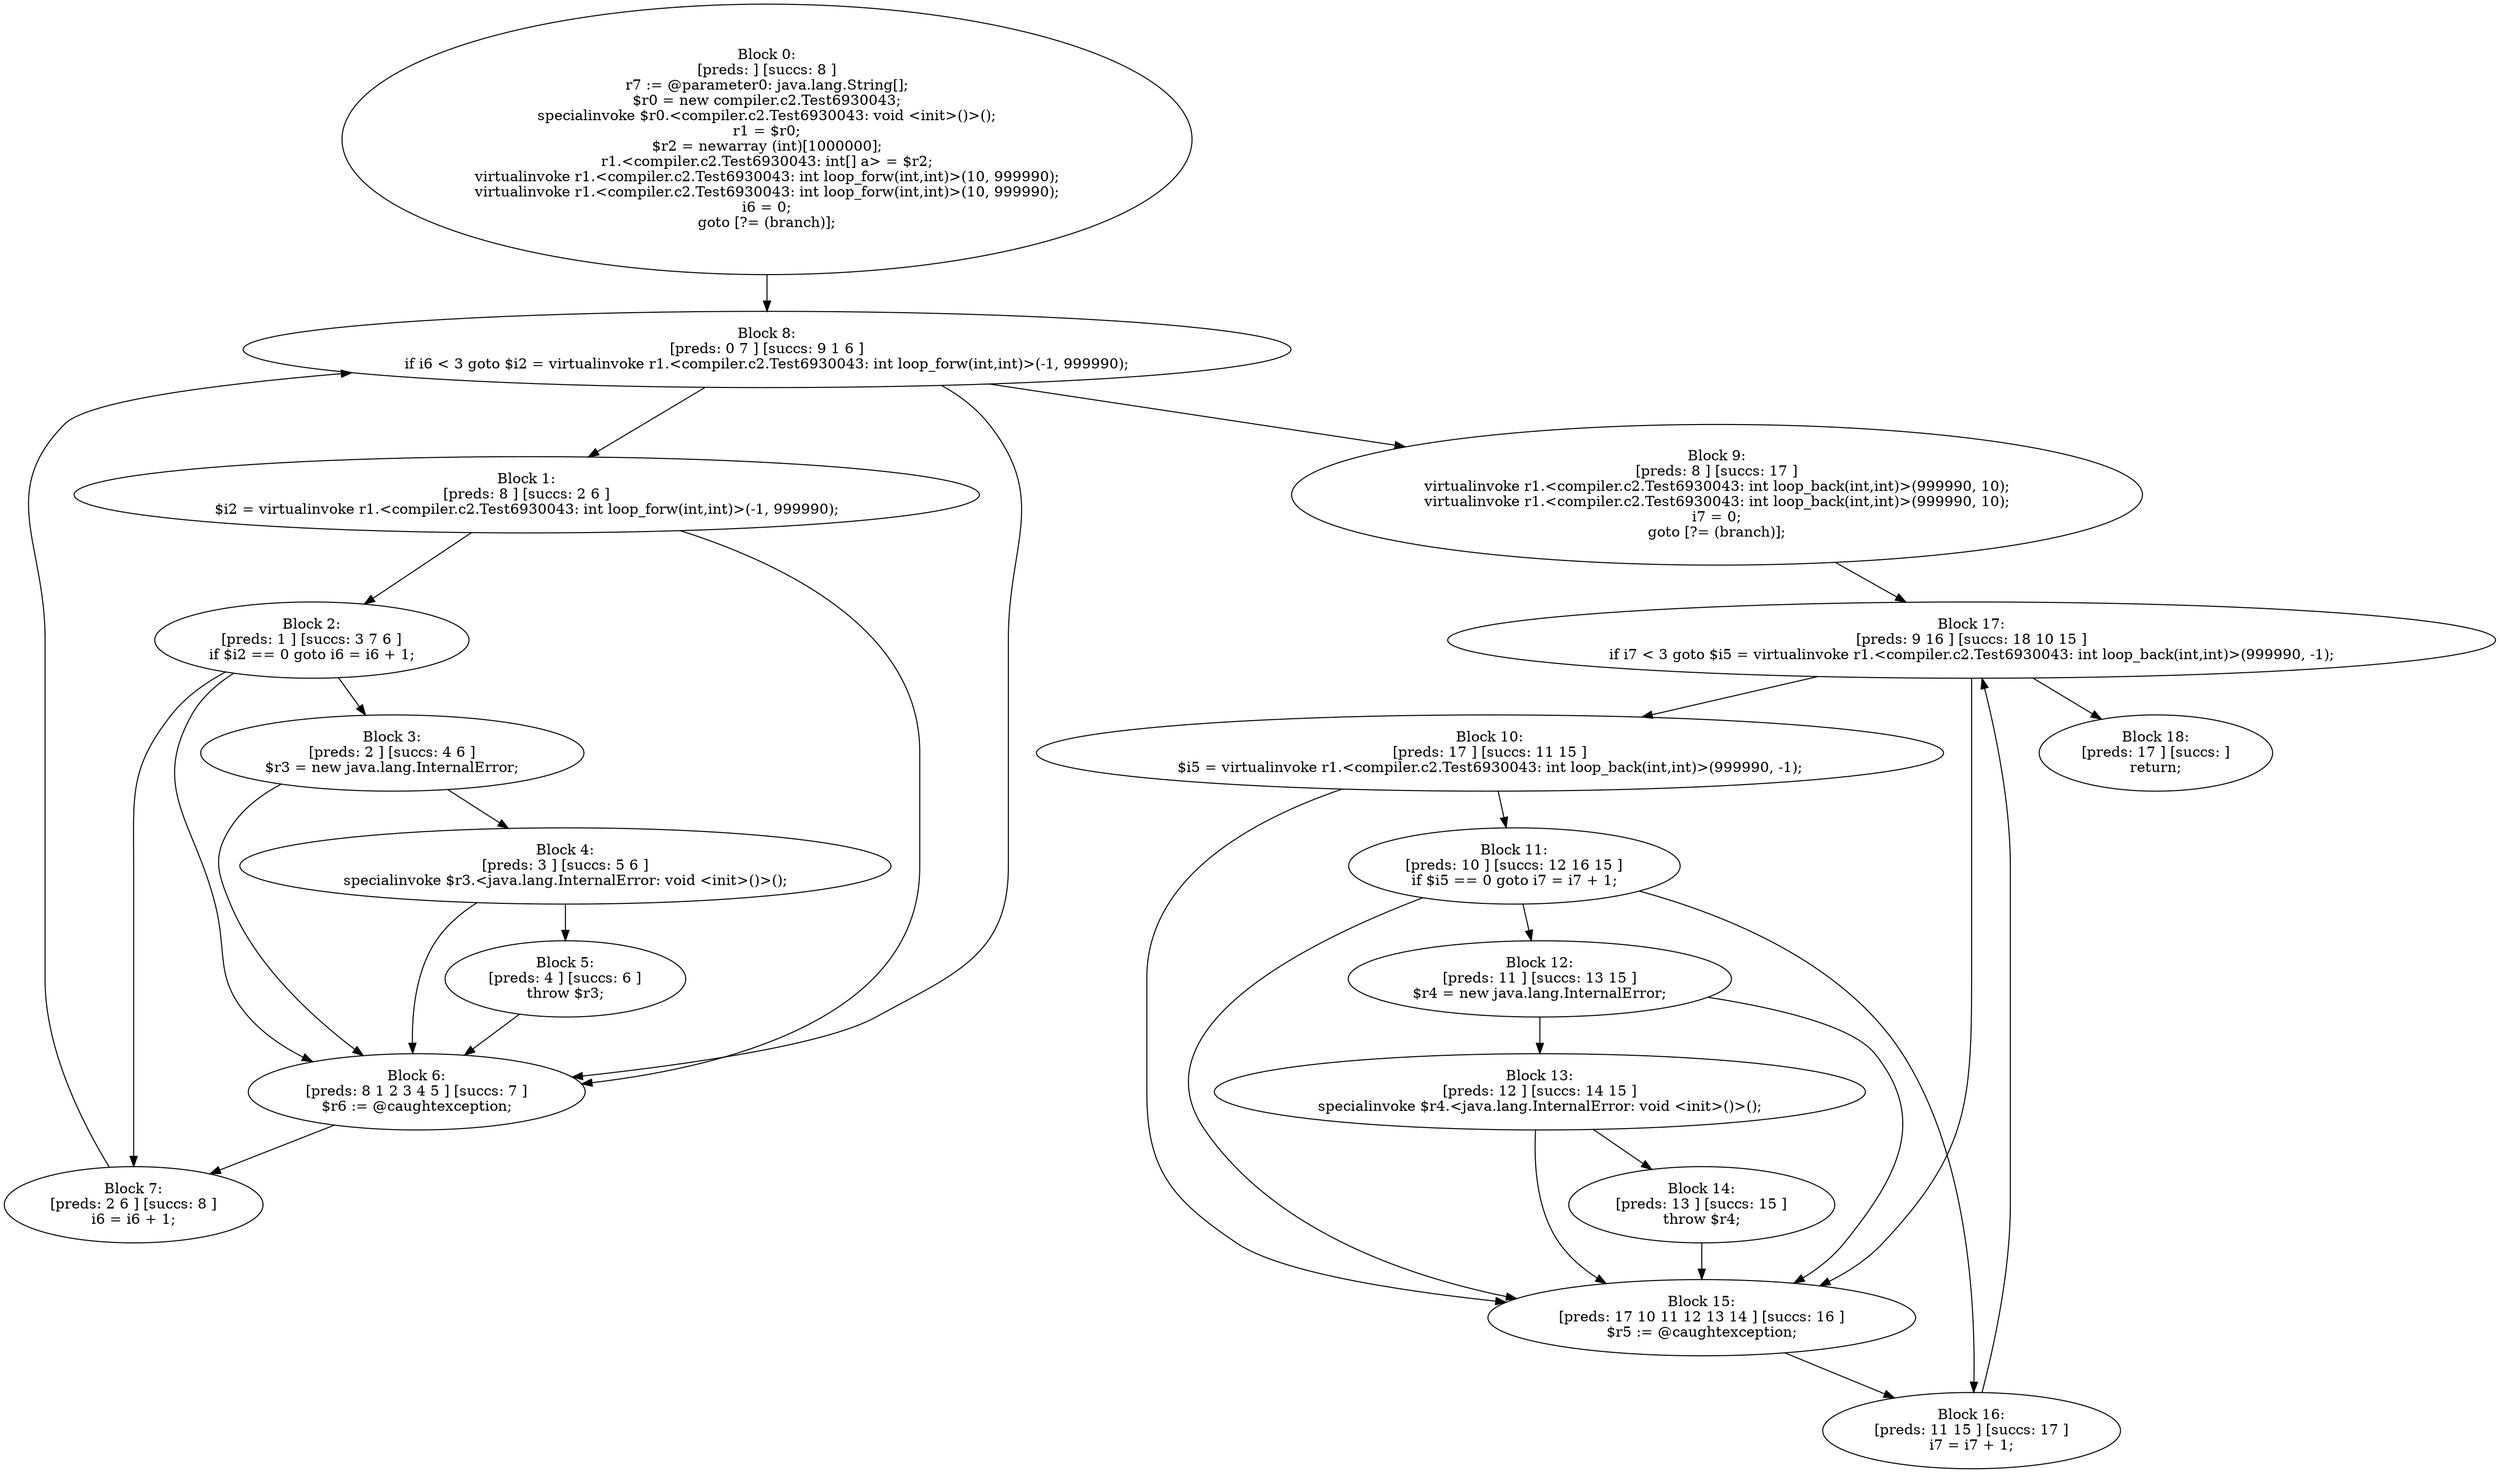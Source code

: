 digraph "unitGraph" {
    "Block 0:
[preds: ] [succs: 8 ]
r7 := @parameter0: java.lang.String[];
$r0 = new compiler.c2.Test6930043;
specialinvoke $r0.<compiler.c2.Test6930043: void <init>()>();
r1 = $r0;
$r2 = newarray (int)[1000000];
r1.<compiler.c2.Test6930043: int[] a> = $r2;
virtualinvoke r1.<compiler.c2.Test6930043: int loop_forw(int,int)>(10, 999990);
virtualinvoke r1.<compiler.c2.Test6930043: int loop_forw(int,int)>(10, 999990);
i6 = 0;
goto [?= (branch)];
"
    "Block 1:
[preds: 8 ] [succs: 2 6 ]
$i2 = virtualinvoke r1.<compiler.c2.Test6930043: int loop_forw(int,int)>(-1, 999990);
"
    "Block 2:
[preds: 1 ] [succs: 3 7 6 ]
if $i2 == 0 goto i6 = i6 + 1;
"
    "Block 3:
[preds: 2 ] [succs: 4 6 ]
$r3 = new java.lang.InternalError;
"
    "Block 4:
[preds: 3 ] [succs: 5 6 ]
specialinvoke $r3.<java.lang.InternalError: void <init>()>();
"
    "Block 5:
[preds: 4 ] [succs: 6 ]
throw $r3;
"
    "Block 6:
[preds: 8 1 2 3 4 5 ] [succs: 7 ]
$r6 := @caughtexception;
"
    "Block 7:
[preds: 2 6 ] [succs: 8 ]
i6 = i6 + 1;
"
    "Block 8:
[preds: 0 7 ] [succs: 9 1 6 ]
if i6 < 3 goto $i2 = virtualinvoke r1.<compiler.c2.Test6930043: int loop_forw(int,int)>(-1, 999990);
"
    "Block 9:
[preds: 8 ] [succs: 17 ]
virtualinvoke r1.<compiler.c2.Test6930043: int loop_back(int,int)>(999990, 10);
virtualinvoke r1.<compiler.c2.Test6930043: int loop_back(int,int)>(999990, 10);
i7 = 0;
goto [?= (branch)];
"
    "Block 10:
[preds: 17 ] [succs: 11 15 ]
$i5 = virtualinvoke r1.<compiler.c2.Test6930043: int loop_back(int,int)>(999990, -1);
"
    "Block 11:
[preds: 10 ] [succs: 12 16 15 ]
if $i5 == 0 goto i7 = i7 + 1;
"
    "Block 12:
[preds: 11 ] [succs: 13 15 ]
$r4 = new java.lang.InternalError;
"
    "Block 13:
[preds: 12 ] [succs: 14 15 ]
specialinvoke $r4.<java.lang.InternalError: void <init>()>();
"
    "Block 14:
[preds: 13 ] [succs: 15 ]
throw $r4;
"
    "Block 15:
[preds: 17 10 11 12 13 14 ] [succs: 16 ]
$r5 := @caughtexception;
"
    "Block 16:
[preds: 11 15 ] [succs: 17 ]
i7 = i7 + 1;
"
    "Block 17:
[preds: 9 16 ] [succs: 18 10 15 ]
if i7 < 3 goto $i5 = virtualinvoke r1.<compiler.c2.Test6930043: int loop_back(int,int)>(999990, -1);
"
    "Block 18:
[preds: 17 ] [succs: ]
return;
"
    "Block 0:
[preds: ] [succs: 8 ]
r7 := @parameter0: java.lang.String[];
$r0 = new compiler.c2.Test6930043;
specialinvoke $r0.<compiler.c2.Test6930043: void <init>()>();
r1 = $r0;
$r2 = newarray (int)[1000000];
r1.<compiler.c2.Test6930043: int[] a> = $r2;
virtualinvoke r1.<compiler.c2.Test6930043: int loop_forw(int,int)>(10, 999990);
virtualinvoke r1.<compiler.c2.Test6930043: int loop_forw(int,int)>(10, 999990);
i6 = 0;
goto [?= (branch)];
"->"Block 8:
[preds: 0 7 ] [succs: 9 1 6 ]
if i6 < 3 goto $i2 = virtualinvoke r1.<compiler.c2.Test6930043: int loop_forw(int,int)>(-1, 999990);
";
    "Block 1:
[preds: 8 ] [succs: 2 6 ]
$i2 = virtualinvoke r1.<compiler.c2.Test6930043: int loop_forw(int,int)>(-1, 999990);
"->"Block 2:
[preds: 1 ] [succs: 3 7 6 ]
if $i2 == 0 goto i6 = i6 + 1;
";
    "Block 1:
[preds: 8 ] [succs: 2 6 ]
$i2 = virtualinvoke r1.<compiler.c2.Test6930043: int loop_forw(int,int)>(-1, 999990);
"->"Block 6:
[preds: 8 1 2 3 4 5 ] [succs: 7 ]
$r6 := @caughtexception;
";
    "Block 2:
[preds: 1 ] [succs: 3 7 6 ]
if $i2 == 0 goto i6 = i6 + 1;
"->"Block 3:
[preds: 2 ] [succs: 4 6 ]
$r3 = new java.lang.InternalError;
";
    "Block 2:
[preds: 1 ] [succs: 3 7 6 ]
if $i2 == 0 goto i6 = i6 + 1;
"->"Block 7:
[preds: 2 6 ] [succs: 8 ]
i6 = i6 + 1;
";
    "Block 2:
[preds: 1 ] [succs: 3 7 6 ]
if $i2 == 0 goto i6 = i6 + 1;
"->"Block 6:
[preds: 8 1 2 3 4 5 ] [succs: 7 ]
$r6 := @caughtexception;
";
    "Block 3:
[preds: 2 ] [succs: 4 6 ]
$r3 = new java.lang.InternalError;
"->"Block 4:
[preds: 3 ] [succs: 5 6 ]
specialinvoke $r3.<java.lang.InternalError: void <init>()>();
";
    "Block 3:
[preds: 2 ] [succs: 4 6 ]
$r3 = new java.lang.InternalError;
"->"Block 6:
[preds: 8 1 2 3 4 5 ] [succs: 7 ]
$r6 := @caughtexception;
";
    "Block 4:
[preds: 3 ] [succs: 5 6 ]
specialinvoke $r3.<java.lang.InternalError: void <init>()>();
"->"Block 5:
[preds: 4 ] [succs: 6 ]
throw $r3;
";
    "Block 4:
[preds: 3 ] [succs: 5 6 ]
specialinvoke $r3.<java.lang.InternalError: void <init>()>();
"->"Block 6:
[preds: 8 1 2 3 4 5 ] [succs: 7 ]
$r6 := @caughtexception;
";
    "Block 5:
[preds: 4 ] [succs: 6 ]
throw $r3;
"->"Block 6:
[preds: 8 1 2 3 4 5 ] [succs: 7 ]
$r6 := @caughtexception;
";
    "Block 6:
[preds: 8 1 2 3 4 5 ] [succs: 7 ]
$r6 := @caughtexception;
"->"Block 7:
[preds: 2 6 ] [succs: 8 ]
i6 = i6 + 1;
";
    "Block 7:
[preds: 2 6 ] [succs: 8 ]
i6 = i6 + 1;
"->"Block 8:
[preds: 0 7 ] [succs: 9 1 6 ]
if i6 < 3 goto $i2 = virtualinvoke r1.<compiler.c2.Test6930043: int loop_forw(int,int)>(-1, 999990);
";
    "Block 8:
[preds: 0 7 ] [succs: 9 1 6 ]
if i6 < 3 goto $i2 = virtualinvoke r1.<compiler.c2.Test6930043: int loop_forw(int,int)>(-1, 999990);
"->"Block 9:
[preds: 8 ] [succs: 17 ]
virtualinvoke r1.<compiler.c2.Test6930043: int loop_back(int,int)>(999990, 10);
virtualinvoke r1.<compiler.c2.Test6930043: int loop_back(int,int)>(999990, 10);
i7 = 0;
goto [?= (branch)];
";
    "Block 8:
[preds: 0 7 ] [succs: 9 1 6 ]
if i6 < 3 goto $i2 = virtualinvoke r1.<compiler.c2.Test6930043: int loop_forw(int,int)>(-1, 999990);
"->"Block 1:
[preds: 8 ] [succs: 2 6 ]
$i2 = virtualinvoke r1.<compiler.c2.Test6930043: int loop_forw(int,int)>(-1, 999990);
";
    "Block 8:
[preds: 0 7 ] [succs: 9 1 6 ]
if i6 < 3 goto $i2 = virtualinvoke r1.<compiler.c2.Test6930043: int loop_forw(int,int)>(-1, 999990);
"->"Block 6:
[preds: 8 1 2 3 4 5 ] [succs: 7 ]
$r6 := @caughtexception;
";
    "Block 9:
[preds: 8 ] [succs: 17 ]
virtualinvoke r1.<compiler.c2.Test6930043: int loop_back(int,int)>(999990, 10);
virtualinvoke r1.<compiler.c2.Test6930043: int loop_back(int,int)>(999990, 10);
i7 = 0;
goto [?= (branch)];
"->"Block 17:
[preds: 9 16 ] [succs: 18 10 15 ]
if i7 < 3 goto $i5 = virtualinvoke r1.<compiler.c2.Test6930043: int loop_back(int,int)>(999990, -1);
";
    "Block 10:
[preds: 17 ] [succs: 11 15 ]
$i5 = virtualinvoke r1.<compiler.c2.Test6930043: int loop_back(int,int)>(999990, -1);
"->"Block 11:
[preds: 10 ] [succs: 12 16 15 ]
if $i5 == 0 goto i7 = i7 + 1;
";
    "Block 10:
[preds: 17 ] [succs: 11 15 ]
$i5 = virtualinvoke r1.<compiler.c2.Test6930043: int loop_back(int,int)>(999990, -1);
"->"Block 15:
[preds: 17 10 11 12 13 14 ] [succs: 16 ]
$r5 := @caughtexception;
";
    "Block 11:
[preds: 10 ] [succs: 12 16 15 ]
if $i5 == 0 goto i7 = i7 + 1;
"->"Block 12:
[preds: 11 ] [succs: 13 15 ]
$r4 = new java.lang.InternalError;
";
    "Block 11:
[preds: 10 ] [succs: 12 16 15 ]
if $i5 == 0 goto i7 = i7 + 1;
"->"Block 16:
[preds: 11 15 ] [succs: 17 ]
i7 = i7 + 1;
";
    "Block 11:
[preds: 10 ] [succs: 12 16 15 ]
if $i5 == 0 goto i7 = i7 + 1;
"->"Block 15:
[preds: 17 10 11 12 13 14 ] [succs: 16 ]
$r5 := @caughtexception;
";
    "Block 12:
[preds: 11 ] [succs: 13 15 ]
$r4 = new java.lang.InternalError;
"->"Block 13:
[preds: 12 ] [succs: 14 15 ]
specialinvoke $r4.<java.lang.InternalError: void <init>()>();
";
    "Block 12:
[preds: 11 ] [succs: 13 15 ]
$r4 = new java.lang.InternalError;
"->"Block 15:
[preds: 17 10 11 12 13 14 ] [succs: 16 ]
$r5 := @caughtexception;
";
    "Block 13:
[preds: 12 ] [succs: 14 15 ]
specialinvoke $r4.<java.lang.InternalError: void <init>()>();
"->"Block 14:
[preds: 13 ] [succs: 15 ]
throw $r4;
";
    "Block 13:
[preds: 12 ] [succs: 14 15 ]
specialinvoke $r4.<java.lang.InternalError: void <init>()>();
"->"Block 15:
[preds: 17 10 11 12 13 14 ] [succs: 16 ]
$r5 := @caughtexception;
";
    "Block 14:
[preds: 13 ] [succs: 15 ]
throw $r4;
"->"Block 15:
[preds: 17 10 11 12 13 14 ] [succs: 16 ]
$r5 := @caughtexception;
";
    "Block 15:
[preds: 17 10 11 12 13 14 ] [succs: 16 ]
$r5 := @caughtexception;
"->"Block 16:
[preds: 11 15 ] [succs: 17 ]
i7 = i7 + 1;
";
    "Block 16:
[preds: 11 15 ] [succs: 17 ]
i7 = i7 + 1;
"->"Block 17:
[preds: 9 16 ] [succs: 18 10 15 ]
if i7 < 3 goto $i5 = virtualinvoke r1.<compiler.c2.Test6930043: int loop_back(int,int)>(999990, -1);
";
    "Block 17:
[preds: 9 16 ] [succs: 18 10 15 ]
if i7 < 3 goto $i5 = virtualinvoke r1.<compiler.c2.Test6930043: int loop_back(int,int)>(999990, -1);
"->"Block 18:
[preds: 17 ] [succs: ]
return;
";
    "Block 17:
[preds: 9 16 ] [succs: 18 10 15 ]
if i7 < 3 goto $i5 = virtualinvoke r1.<compiler.c2.Test6930043: int loop_back(int,int)>(999990, -1);
"->"Block 10:
[preds: 17 ] [succs: 11 15 ]
$i5 = virtualinvoke r1.<compiler.c2.Test6930043: int loop_back(int,int)>(999990, -1);
";
    "Block 17:
[preds: 9 16 ] [succs: 18 10 15 ]
if i7 < 3 goto $i5 = virtualinvoke r1.<compiler.c2.Test6930043: int loop_back(int,int)>(999990, -1);
"->"Block 15:
[preds: 17 10 11 12 13 14 ] [succs: 16 ]
$r5 := @caughtexception;
";
}
